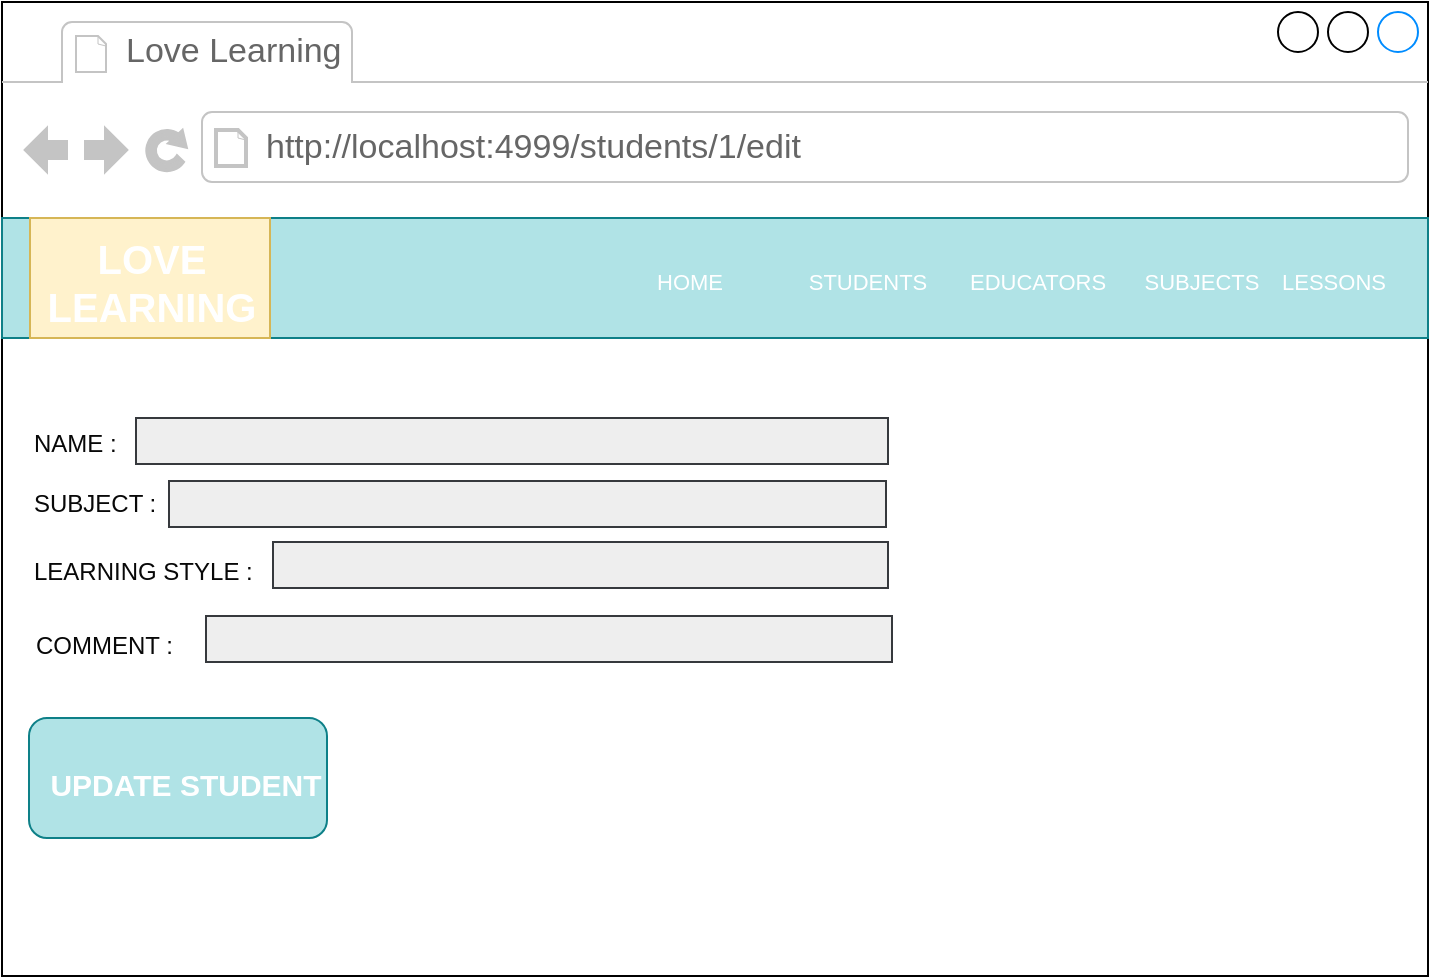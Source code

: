 <mxfile>
    <diagram id="l1D4DAY8py8-gB3XF8mo" name="Page-1">
        <mxGraphModel dx="789" dy="690" grid="0" gridSize="10" guides="1" tooltips="1" connect="1" arrows="1" fold="1" page="1" pageScale="1" pageWidth="827" pageHeight="1169" background="#ffffff" math="0" shadow="0">
            <root>
                <mxCell id="0"/>
                <mxCell id="1" parent="0"/>
                <mxCell id="2" value="" style="strokeWidth=1;shadow=0;dashed=0;align=center;html=1;shape=mxgraph.mockup.containers.browserWindow;rSize=0;strokeColor2=#008cff;strokeColor3=#c4c4c4;mainText=,;recursiveResize=0;fillColor=none;fontColor=#080808;" vertex="1" parent="1">
                    <mxGeometry x="10" y="61" width="713" height="487" as="geometry"/>
                </mxCell>
                <mxCell id="3" value="Love Learning" style="strokeWidth=1;shadow=0;dashed=0;align=center;html=1;shape=mxgraph.mockup.containers.anchor;fontSize=17;fontColor=#666666;align=left;" vertex="1" parent="2">
                    <mxGeometry x="60" y="12" width="110" height="26" as="geometry"/>
                </mxCell>
                <mxCell id="4" value="http://localhost:4999/students/1/edit" style="strokeWidth=1;shadow=0;dashed=0;align=center;html=1;shape=mxgraph.mockup.containers.anchor;rSize=0;fontSize=17;fontColor=#666666;align=left;" vertex="1" parent="2">
                    <mxGeometry x="130" y="60" width="250" height="26" as="geometry"/>
                </mxCell>
                <mxCell id="5" value="" style="rounded=0;whiteSpace=wrap;html=1;fillColor=#b0e3e6;strokeColor=#0e8088;" vertex="1" parent="2">
                    <mxGeometry y="108" width="713" height="60" as="geometry"/>
                </mxCell>
                <mxCell id="6" value="" style="rounded=0;whiteSpace=wrap;html=1;fillColor=#fff2cc;strokeColor=#d6b656;" vertex="1" parent="2">
                    <mxGeometry x="14" y="108" width="120" height="60" as="geometry"/>
                </mxCell>
                <mxCell id="7" value="LOVE LEARNING" style="text;html=1;strokeColor=none;fillColor=none;align=center;verticalAlign=middle;whiteSpace=wrap;rounded=0;fontColor=#FFFFFF;fontSize=20;fontStyle=1" vertex="1" parent="2">
                    <mxGeometry x="19" y="125" width="112" height="30" as="geometry"/>
                </mxCell>
                <mxCell id="8" value="HOME" style="text;html=1;strokeColor=none;fillColor=none;align=center;verticalAlign=middle;whiteSpace=wrap;rounded=0;fontSize=11;fontColor=#FFFFFF;" vertex="1" parent="2">
                    <mxGeometry x="314" y="125" width="60" height="30" as="geometry"/>
                </mxCell>
                <mxCell id="9" value="STUDENTS" style="text;html=1;strokeColor=none;fillColor=none;align=center;verticalAlign=middle;whiteSpace=wrap;rounded=0;fontSize=11;fontColor=#FFFFFF;" vertex="1" parent="2">
                    <mxGeometry x="403" y="125" width="60" height="30" as="geometry"/>
                </mxCell>
                <mxCell id="10" value="EDUCATORS" style="text;html=1;strokeColor=none;fillColor=none;align=center;verticalAlign=middle;whiteSpace=wrap;rounded=0;fontSize=11;fontColor=#FFFFFF;" vertex="1" parent="2">
                    <mxGeometry x="488" y="125" width="60" height="30" as="geometry"/>
                </mxCell>
                <mxCell id="11" value="SUBJECTS" style="text;html=1;strokeColor=none;fillColor=none;align=center;verticalAlign=middle;whiteSpace=wrap;rounded=0;fontSize=11;fontColor=#FFFFFF;" vertex="1" parent="2">
                    <mxGeometry x="570" y="125" width="60" height="30" as="geometry"/>
                </mxCell>
                <mxCell id="12" value="LESSONS" style="text;html=1;strokeColor=none;fillColor=none;align=center;verticalAlign=middle;whiteSpace=wrap;rounded=0;fontSize=11;fontColor=#FFFFFF;" vertex="1" parent="2">
                    <mxGeometry x="636" y="125" width="60" height="30" as="geometry"/>
                </mxCell>
                <mxCell id="29" value="&lt;font color=&quot;#080808&quot;&gt;NAME :&amp;nbsp;&lt;/font&gt;" style="text;html=1;strokeColor=none;fillColor=none;align=left;verticalAlign=middle;whiteSpace=wrap;rounded=0;" vertex="1" parent="2">
                    <mxGeometry x="14" y="206" width="60" height="30" as="geometry"/>
                </mxCell>
                <mxCell id="30" value="&lt;font color=&quot;#080808&quot;&gt;SUBJECT :&amp;nbsp;&lt;/font&gt;" style="text;html=1;strokeColor=none;fillColor=none;align=left;verticalAlign=middle;whiteSpace=wrap;rounded=0;" vertex="1" parent="2">
                    <mxGeometry x="14" y="236" width="74" height="30" as="geometry"/>
                </mxCell>
                <mxCell id="31" value="&lt;font color=&quot;#080808&quot;&gt;LEARNING STYLE :&amp;nbsp;&lt;/font&gt;" style="text;html=1;strokeColor=none;fillColor=none;align=left;verticalAlign=middle;whiteSpace=wrap;rounded=0;" vertex="1" parent="2">
                    <mxGeometry x="13.5" y="270" width="121" height="30" as="geometry"/>
                </mxCell>
                <mxCell id="32" value="&lt;font color=&quot;#080808&quot;&gt;COMMENT :&amp;nbsp;&lt;/font&gt;" style="text;html=1;strokeColor=none;fillColor=none;align=left;verticalAlign=middle;whiteSpace=wrap;rounded=0;" vertex="1" parent="2">
                    <mxGeometry x="14.5" y="307" width="121" height="30" as="geometry"/>
                </mxCell>
                <mxCell id="28" value="" style="group" vertex="1" connectable="0" parent="2">
                    <mxGeometry x="13.5" y="358" width="149" height="60" as="geometry"/>
                </mxCell>
                <mxCell id="13" value="" style="rounded=1;whiteSpace=wrap;html=1;fontSize=11;fillColor=#b0e3e6;strokeColor=#0e8088;" vertex="1" parent="28">
                    <mxGeometry width="149" height="60" as="geometry"/>
                </mxCell>
                <mxCell id="14" value="UPDATE STUDENT" style="text;html=1;strokeColor=none;fillColor=none;align=center;verticalAlign=middle;whiteSpace=wrap;rounded=0;fontSize=15;fontColor=#FFFFFF;fontStyle=1" vertex="1" parent="28">
                    <mxGeometry x="8.692" y="8" width="140.308" height="49" as="geometry"/>
                </mxCell>
                <mxCell id="33" value="" style="rounded=0;whiteSpace=wrap;html=1;fillColor=#eeeeee;strokeColor=#36393d;" vertex="1" parent="2">
                    <mxGeometry x="67" y="208" width="376" height="23" as="geometry"/>
                </mxCell>
                <mxCell id="53" value="" style="rounded=0;whiteSpace=wrap;html=1;fillColor=#eeeeee;strokeColor=#36393d;" vertex="1" parent="2">
                    <mxGeometry x="83.5" y="239.5" width="358.5" height="23" as="geometry"/>
                </mxCell>
                <mxCell id="54" value="" style="rounded=0;whiteSpace=wrap;html=1;fillColor=#eeeeee;strokeColor=#36393d;" vertex="1" parent="2">
                    <mxGeometry x="135.5" y="270" width="307.5" height="23" as="geometry"/>
                </mxCell>
                <mxCell id="76" value="" style="rounded=0;whiteSpace=wrap;html=1;fillColor=#eeeeee;strokeColor=#36393d;" vertex="1" parent="2">
                    <mxGeometry x="102" y="307" width="343" height="23" as="geometry"/>
                </mxCell>
            </root>
        </mxGraphModel>
    </diagram>
</mxfile>